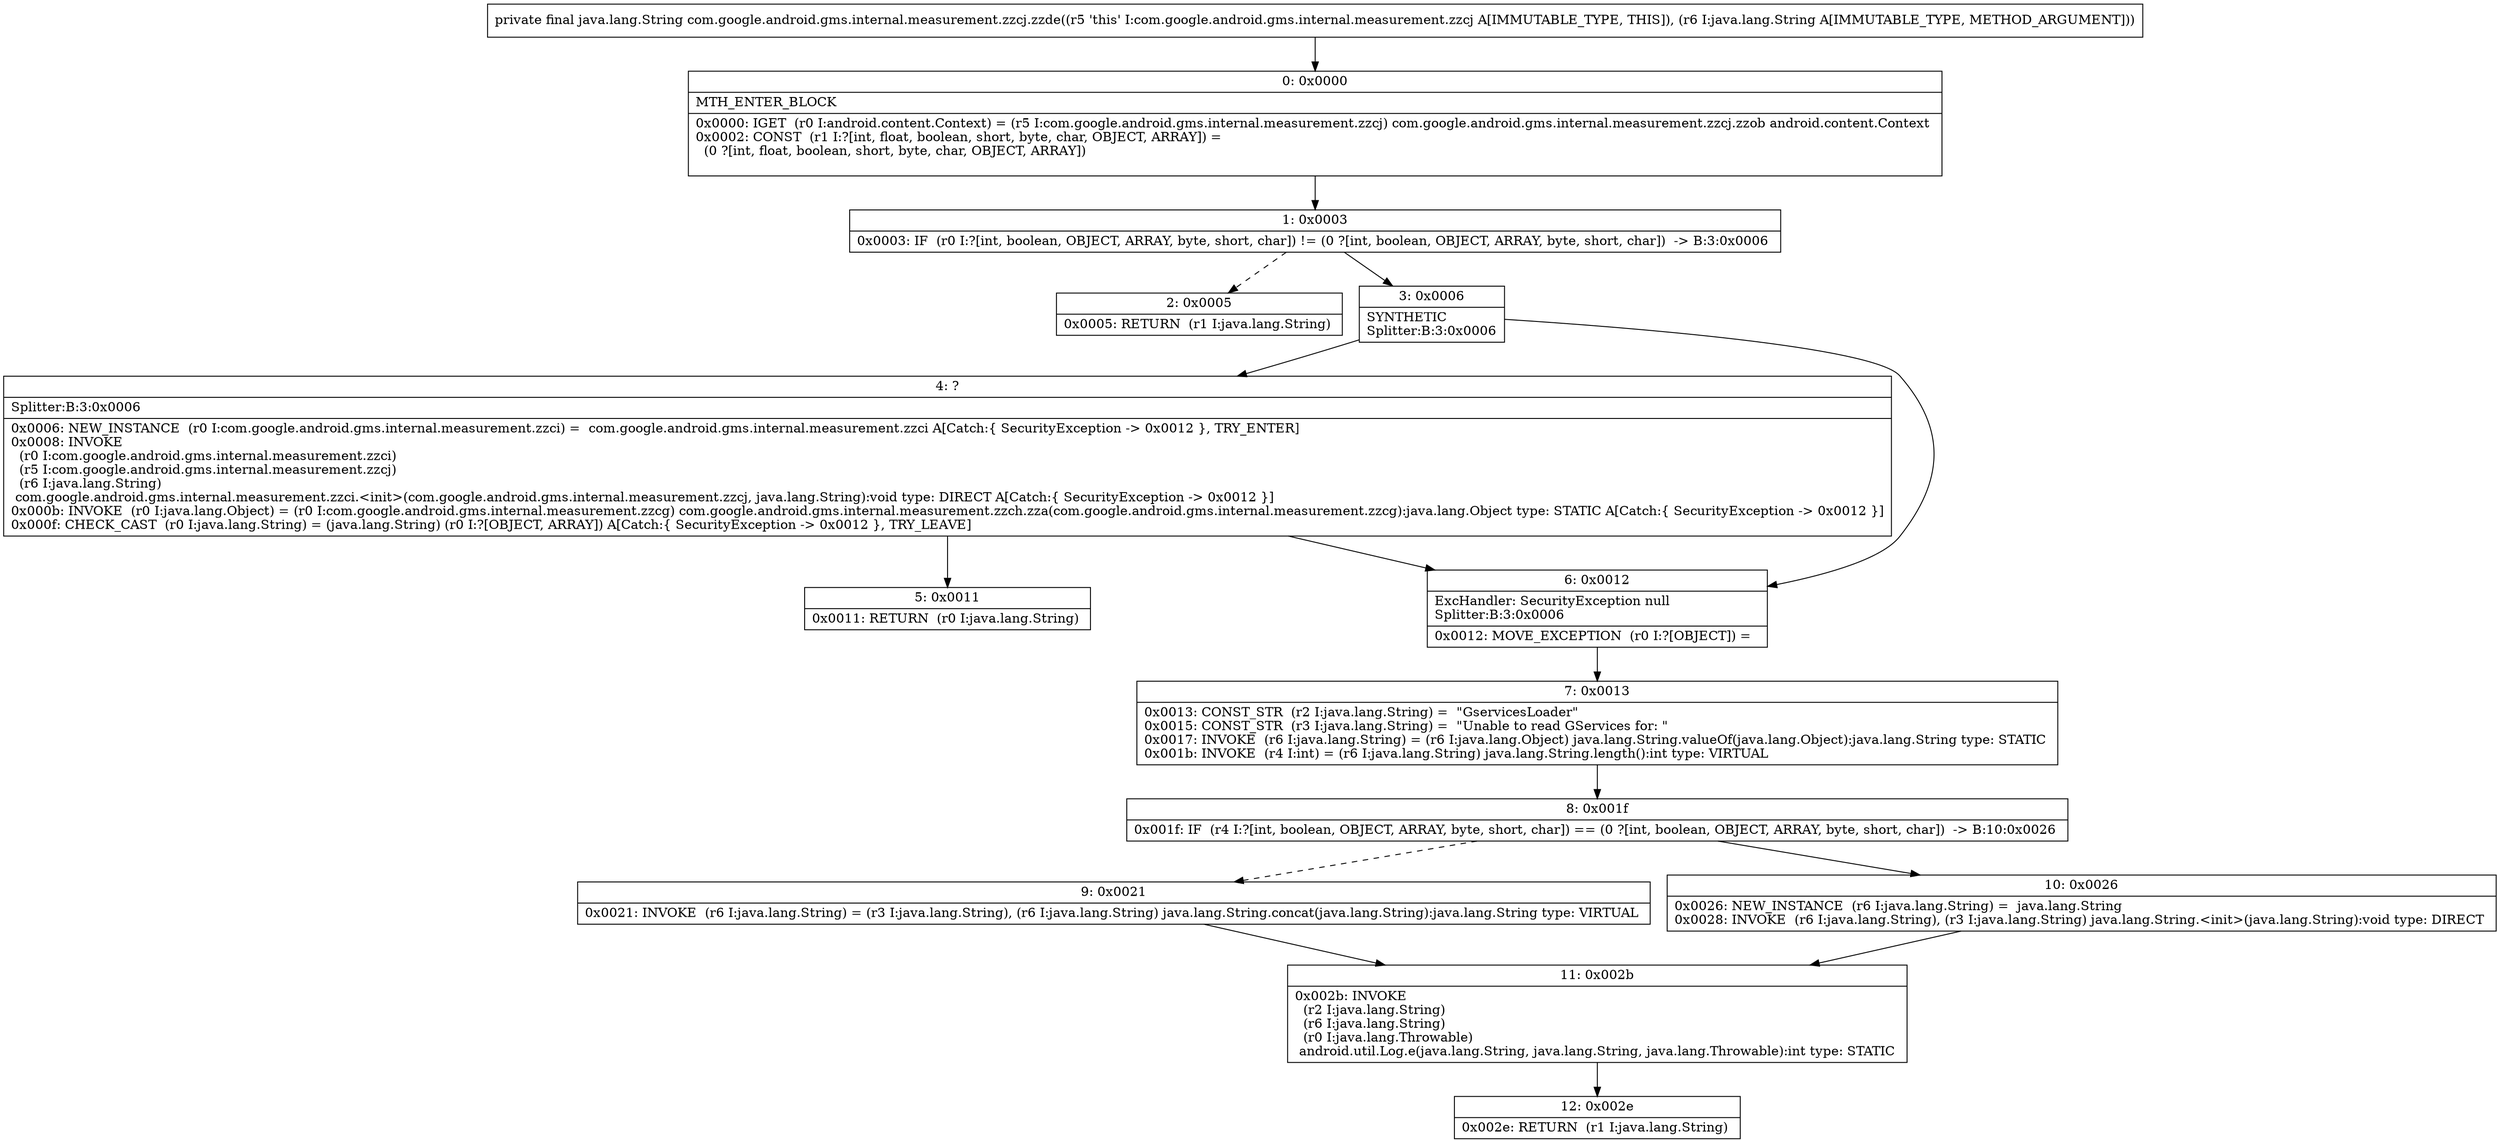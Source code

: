 digraph "CFG forcom.google.android.gms.internal.measurement.zzcj.zzde(Ljava\/lang\/String;)Ljava\/lang\/String;" {
Node_0 [shape=record,label="{0\:\ 0x0000|MTH_ENTER_BLOCK\l|0x0000: IGET  (r0 I:android.content.Context) = (r5 I:com.google.android.gms.internal.measurement.zzcj) com.google.android.gms.internal.measurement.zzcj.zzob android.content.Context \l0x0002: CONST  (r1 I:?[int, float, boolean, short, byte, char, OBJECT, ARRAY]) = \l  (0 ?[int, float, boolean, short, byte, char, OBJECT, ARRAY])\l \l}"];
Node_1 [shape=record,label="{1\:\ 0x0003|0x0003: IF  (r0 I:?[int, boolean, OBJECT, ARRAY, byte, short, char]) != (0 ?[int, boolean, OBJECT, ARRAY, byte, short, char])  \-\> B:3:0x0006 \l}"];
Node_2 [shape=record,label="{2\:\ 0x0005|0x0005: RETURN  (r1 I:java.lang.String) \l}"];
Node_3 [shape=record,label="{3\:\ 0x0006|SYNTHETIC\lSplitter:B:3:0x0006\l}"];
Node_4 [shape=record,label="{4\:\ ?|Splitter:B:3:0x0006\l|0x0006: NEW_INSTANCE  (r0 I:com.google.android.gms.internal.measurement.zzci) =  com.google.android.gms.internal.measurement.zzci A[Catch:\{ SecurityException \-\> 0x0012 \}, TRY_ENTER]\l0x0008: INVOKE  \l  (r0 I:com.google.android.gms.internal.measurement.zzci)\l  (r5 I:com.google.android.gms.internal.measurement.zzcj)\l  (r6 I:java.lang.String)\l com.google.android.gms.internal.measurement.zzci.\<init\>(com.google.android.gms.internal.measurement.zzcj, java.lang.String):void type: DIRECT A[Catch:\{ SecurityException \-\> 0x0012 \}]\l0x000b: INVOKE  (r0 I:java.lang.Object) = (r0 I:com.google.android.gms.internal.measurement.zzcg) com.google.android.gms.internal.measurement.zzch.zza(com.google.android.gms.internal.measurement.zzcg):java.lang.Object type: STATIC A[Catch:\{ SecurityException \-\> 0x0012 \}]\l0x000f: CHECK_CAST  (r0 I:java.lang.String) = (java.lang.String) (r0 I:?[OBJECT, ARRAY]) A[Catch:\{ SecurityException \-\> 0x0012 \}, TRY_LEAVE]\l}"];
Node_5 [shape=record,label="{5\:\ 0x0011|0x0011: RETURN  (r0 I:java.lang.String) \l}"];
Node_6 [shape=record,label="{6\:\ 0x0012|ExcHandler: SecurityException null\lSplitter:B:3:0x0006\l|0x0012: MOVE_EXCEPTION  (r0 I:?[OBJECT]) =  \l}"];
Node_7 [shape=record,label="{7\:\ 0x0013|0x0013: CONST_STR  (r2 I:java.lang.String) =  \"GservicesLoader\" \l0x0015: CONST_STR  (r3 I:java.lang.String) =  \"Unable to read GServices for: \" \l0x0017: INVOKE  (r6 I:java.lang.String) = (r6 I:java.lang.Object) java.lang.String.valueOf(java.lang.Object):java.lang.String type: STATIC \l0x001b: INVOKE  (r4 I:int) = (r6 I:java.lang.String) java.lang.String.length():int type: VIRTUAL \l}"];
Node_8 [shape=record,label="{8\:\ 0x001f|0x001f: IF  (r4 I:?[int, boolean, OBJECT, ARRAY, byte, short, char]) == (0 ?[int, boolean, OBJECT, ARRAY, byte, short, char])  \-\> B:10:0x0026 \l}"];
Node_9 [shape=record,label="{9\:\ 0x0021|0x0021: INVOKE  (r6 I:java.lang.String) = (r3 I:java.lang.String), (r6 I:java.lang.String) java.lang.String.concat(java.lang.String):java.lang.String type: VIRTUAL \l}"];
Node_10 [shape=record,label="{10\:\ 0x0026|0x0026: NEW_INSTANCE  (r6 I:java.lang.String) =  java.lang.String \l0x0028: INVOKE  (r6 I:java.lang.String), (r3 I:java.lang.String) java.lang.String.\<init\>(java.lang.String):void type: DIRECT \l}"];
Node_11 [shape=record,label="{11\:\ 0x002b|0x002b: INVOKE  \l  (r2 I:java.lang.String)\l  (r6 I:java.lang.String)\l  (r0 I:java.lang.Throwable)\l android.util.Log.e(java.lang.String, java.lang.String, java.lang.Throwable):int type: STATIC \l}"];
Node_12 [shape=record,label="{12\:\ 0x002e|0x002e: RETURN  (r1 I:java.lang.String) \l}"];
MethodNode[shape=record,label="{private final java.lang.String com.google.android.gms.internal.measurement.zzcj.zzde((r5 'this' I:com.google.android.gms.internal.measurement.zzcj A[IMMUTABLE_TYPE, THIS]), (r6 I:java.lang.String A[IMMUTABLE_TYPE, METHOD_ARGUMENT])) }"];
MethodNode -> Node_0;
Node_0 -> Node_1;
Node_1 -> Node_2[style=dashed];
Node_1 -> Node_3;
Node_3 -> Node_4;
Node_3 -> Node_6;
Node_4 -> Node_5;
Node_4 -> Node_6;
Node_6 -> Node_7;
Node_7 -> Node_8;
Node_8 -> Node_9[style=dashed];
Node_8 -> Node_10;
Node_9 -> Node_11;
Node_10 -> Node_11;
Node_11 -> Node_12;
}

